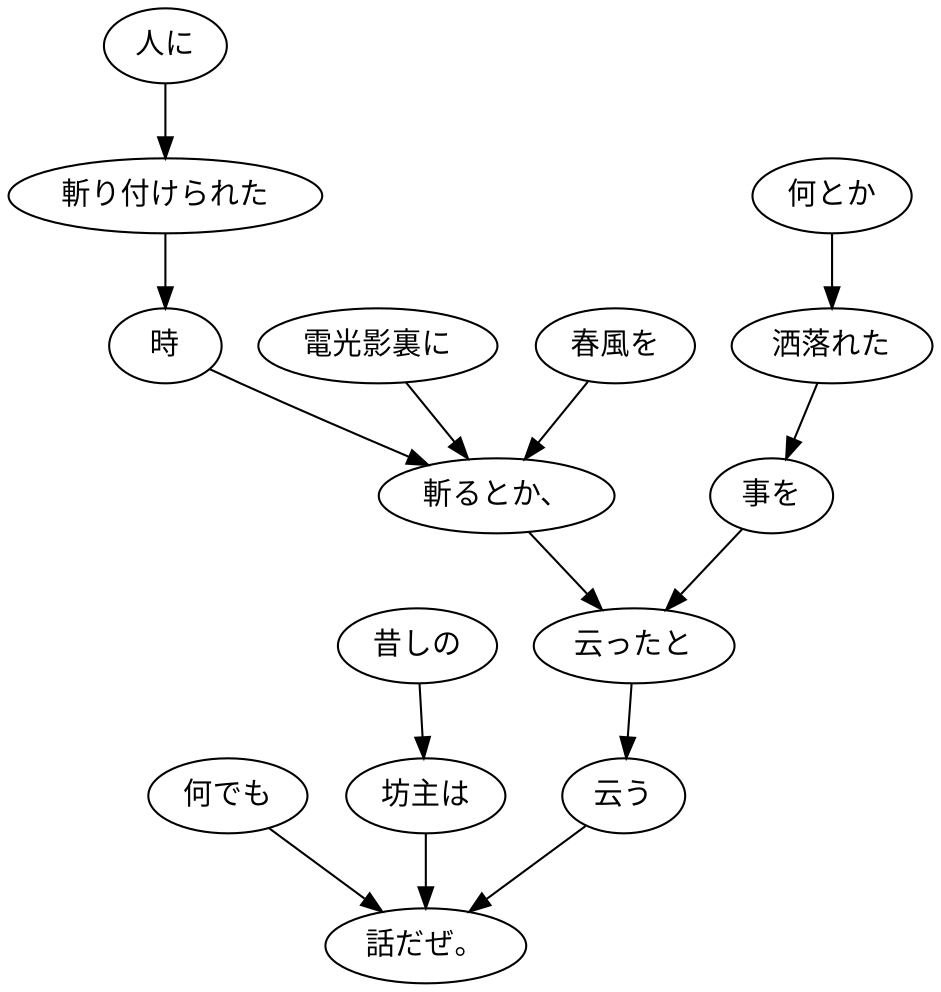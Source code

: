 digraph graph5536 {
	node0 [label="何でも"];
	node1 [label="昔しの"];
	node2 [label="坊主は"];
	node3 [label="人に"];
	node4 [label="斬り付けられた"];
	node5 [label="時"];
	node6 [label="電光影裏に"];
	node7 [label="春風を"];
	node8 [label="斬るとか、"];
	node9 [label="何とか"];
	node10 [label="洒落れた"];
	node11 [label="事を"];
	node12 [label="云ったと"];
	node13 [label="云う"];
	node14 [label="話だぜ。"];
	node0 -> node14;
	node1 -> node2;
	node2 -> node14;
	node3 -> node4;
	node4 -> node5;
	node5 -> node8;
	node6 -> node8;
	node7 -> node8;
	node8 -> node12;
	node9 -> node10;
	node10 -> node11;
	node11 -> node12;
	node12 -> node13;
	node13 -> node14;
}
